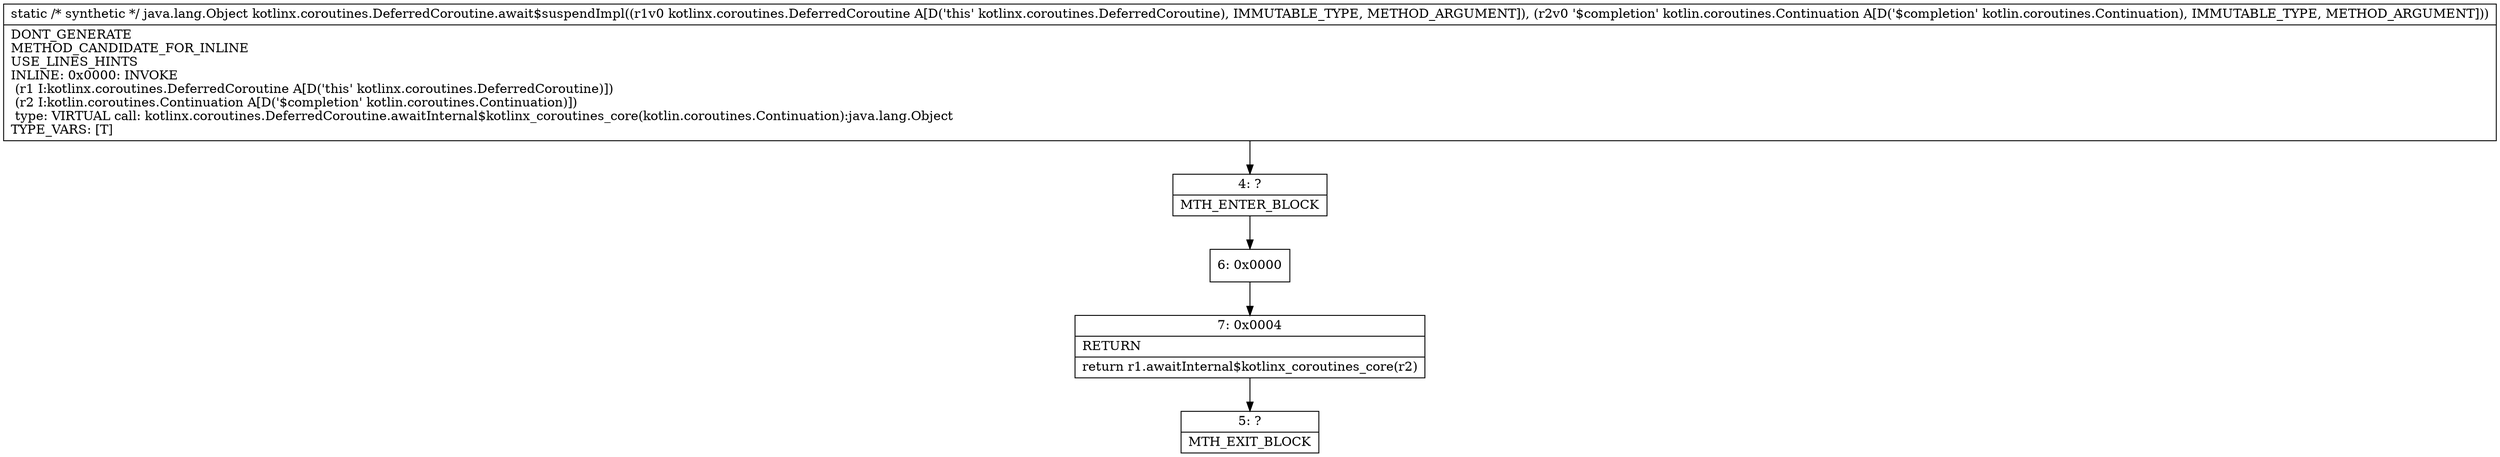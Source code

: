digraph "CFG forkotlinx.coroutines.DeferredCoroutine.await$suspendImpl(Lkotlinx\/coroutines\/DeferredCoroutine;Lkotlin\/coroutines\/Continuation;)Ljava\/lang\/Object;" {
Node_4 [shape=record,label="{4\:\ ?|MTH_ENTER_BLOCK\l}"];
Node_6 [shape=record,label="{6\:\ 0x0000}"];
Node_7 [shape=record,label="{7\:\ 0x0004|RETURN\l|return r1.awaitInternal$kotlinx_coroutines_core(r2)\l}"];
Node_5 [shape=record,label="{5\:\ ?|MTH_EXIT_BLOCK\l}"];
MethodNode[shape=record,label="{static \/* synthetic *\/ java.lang.Object kotlinx.coroutines.DeferredCoroutine.await$suspendImpl((r1v0 kotlinx.coroutines.DeferredCoroutine A[D('this' kotlinx.coroutines.DeferredCoroutine), IMMUTABLE_TYPE, METHOD_ARGUMENT]), (r2v0 '$completion' kotlin.coroutines.Continuation A[D('$completion' kotlin.coroutines.Continuation), IMMUTABLE_TYPE, METHOD_ARGUMENT]))  | DONT_GENERATE\lMETHOD_CANDIDATE_FOR_INLINE\lUSE_LINES_HINTS\lINLINE: 0x0000: INVOKE  \l  (r1 I:kotlinx.coroutines.DeferredCoroutine A[D('this' kotlinx.coroutines.DeferredCoroutine)])\l  (r2 I:kotlin.coroutines.Continuation A[D('$completion' kotlin.coroutines.Continuation)])\l type: VIRTUAL call: kotlinx.coroutines.DeferredCoroutine.awaitInternal$kotlinx_coroutines_core(kotlin.coroutines.Continuation):java.lang.Object\lTYPE_VARS: [T]\l}"];
MethodNode -> Node_4;Node_4 -> Node_6;
Node_6 -> Node_7;
Node_7 -> Node_5;
}

